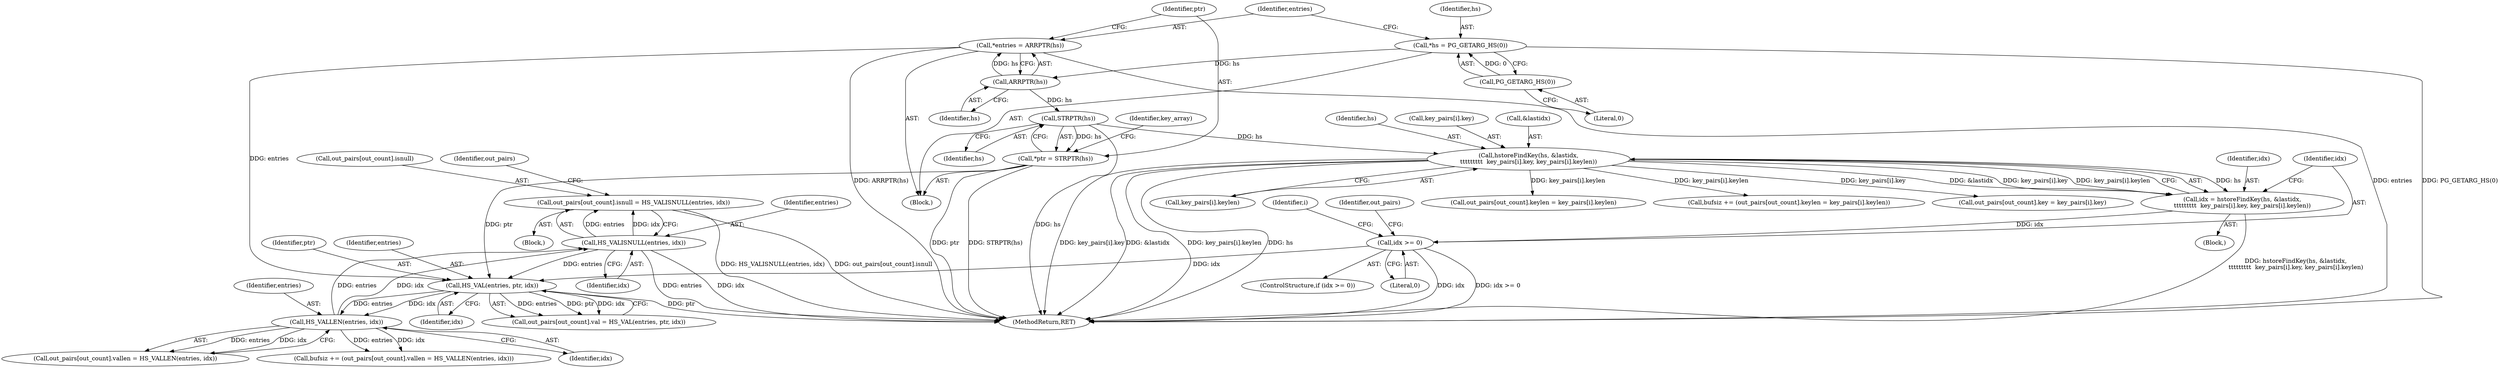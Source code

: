 digraph "0_postgres_31400a673325147e1205326008e32135a78b4d8a_4@array" {
"1000246" [label="(Call,out_pairs[out_count].isnull = HS_VALISNULL(entries, idx))"];
"1000252" [label="(Call,HS_VALISNULL(entries, idx))"];
"1000243" [label="(Call,HS_VALLEN(entries, idx))"];
"1000231" [label="(Call,HS_VAL(entries, ptr, idx))"];
"1000112" [label="(Call,*entries = ARRPTR(hs))"];
"1000114" [label="(Call,ARRPTR(hs))"];
"1000107" [label="(Call,*hs = PG_GETARG_HS(0))"];
"1000109" [label="(Call,PG_GETARG_HS(0))"];
"1000117" [label="(Call,*ptr = STRPTR(hs))"];
"1000119" [label="(Call,STRPTR(hs))"];
"1000197" [label="(Call,idx >= 0)"];
"1000180" [label="(Call,idx = hstoreFindKey(hs, &lastidx,\n\t\t\t\t\t\t\t\t\t  key_pairs[i].key, key_pairs[i].keylen))"];
"1000182" [label="(Call,hstoreFindKey(hs, &lastidx,\n\t\t\t\t\t\t\t\t\t  key_pairs[i].key, key_pairs[i].keylen))"];
"1000258" [label="(Identifier,out_pairs)"];
"1000246" [label="(Call,out_pairs[out_count].isnull = HS_VALISNULL(entries, idx))"];
"1000110" [label="(Literal,0)"];
"1000177" [label="(Identifier,i)"];
"1000233" [label="(Identifier,ptr)"];
"1000117" [label="(Call,*ptr = STRPTR(hs))"];
"1000109" [label="(Call,PG_GETARG_HS(0))"];
"1000181" [label="(Identifier,idx)"];
"1000237" [label="(Call,out_pairs[out_count].vallen = HS_VALLEN(entries, idx))"];
"1000113" [label="(Identifier,entries)"];
"1000231" [label="(Call,HS_VAL(entries, ptr, idx))"];
"1000112" [label="(Call,*entries = ARRPTR(hs))"];
"1000119" [label="(Call,STRPTR(hs))"];
"1000243" [label="(Call,HS_VALLEN(entries, idx))"];
"1000183" [label="(Identifier,hs)"];
"1000212" [label="(Call,bufsiz += (out_pairs[out_count].keylen = key_pairs[i].keylen))"];
"1000204" [label="(Identifier,out_pairs)"];
"1000114" [label="(Call,ARRPTR(hs))"];
"1000118" [label="(Identifier,ptr)"];
"1000201" [label="(Call,out_pairs[out_count].key = key_pairs[i].key)"];
"1000197" [label="(Call,idx >= 0)"];
"1000272" [label="(MethodReturn,RET)"];
"1000196" [label="(ControlStructure,if (idx >= 0))"];
"1000235" [label="(Call,bufsiz += (out_pairs[out_count].vallen = HS_VALLEN(entries, idx)))"];
"1000186" [label="(Call,key_pairs[i].key)"];
"1000245" [label="(Identifier,idx)"];
"1000199" [label="(Literal,0)"];
"1000247" [label="(Call,out_pairs[out_count].isnull)"];
"1000254" [label="(Identifier,idx)"];
"1000225" [label="(Call,out_pairs[out_count].val = HS_VAL(entries, ptr, idx))"];
"1000253" [label="(Identifier,entries)"];
"1000182" [label="(Call,hstoreFindKey(hs, &lastidx,\n\t\t\t\t\t\t\t\t\t  key_pairs[i].key, key_pairs[i].keylen))"];
"1000198" [label="(Identifier,idx)"];
"1000234" [label="(Identifier,idx)"];
"1000191" [label="(Call,key_pairs[i].keylen)"];
"1000200" [label="(Block,)"];
"1000107" [label="(Call,*hs = PG_GETARG_HS(0))"];
"1000178" [label="(Block,)"];
"1000214" [label="(Call,out_pairs[out_count].keylen = key_pairs[i].keylen)"];
"1000108" [label="(Identifier,hs)"];
"1000120" [label="(Identifier,hs)"];
"1000123" [label="(Identifier,key_array)"];
"1000180" [label="(Call,idx = hstoreFindKey(hs, &lastidx,\n\t\t\t\t\t\t\t\t\t  key_pairs[i].key, key_pairs[i].keylen))"];
"1000232" [label="(Identifier,entries)"];
"1000105" [label="(Block,)"];
"1000244" [label="(Identifier,entries)"];
"1000252" [label="(Call,HS_VALISNULL(entries, idx))"];
"1000115" [label="(Identifier,hs)"];
"1000184" [label="(Call,&lastidx)"];
"1000246" -> "1000200"  [label="AST: "];
"1000246" -> "1000252"  [label="CFG: "];
"1000247" -> "1000246"  [label="AST: "];
"1000252" -> "1000246"  [label="AST: "];
"1000258" -> "1000246"  [label="CFG: "];
"1000246" -> "1000272"  [label="DDG: HS_VALISNULL(entries, idx)"];
"1000246" -> "1000272"  [label="DDG: out_pairs[out_count].isnull"];
"1000252" -> "1000246"  [label="DDG: entries"];
"1000252" -> "1000246"  [label="DDG: idx"];
"1000252" -> "1000254"  [label="CFG: "];
"1000253" -> "1000252"  [label="AST: "];
"1000254" -> "1000252"  [label="AST: "];
"1000252" -> "1000272"  [label="DDG: entries"];
"1000252" -> "1000272"  [label="DDG: idx"];
"1000252" -> "1000231"  [label="DDG: entries"];
"1000243" -> "1000252"  [label="DDG: entries"];
"1000243" -> "1000252"  [label="DDG: idx"];
"1000243" -> "1000237"  [label="AST: "];
"1000243" -> "1000245"  [label="CFG: "];
"1000244" -> "1000243"  [label="AST: "];
"1000245" -> "1000243"  [label="AST: "];
"1000237" -> "1000243"  [label="CFG: "];
"1000243" -> "1000235"  [label="DDG: entries"];
"1000243" -> "1000235"  [label="DDG: idx"];
"1000243" -> "1000237"  [label="DDG: entries"];
"1000243" -> "1000237"  [label="DDG: idx"];
"1000231" -> "1000243"  [label="DDG: entries"];
"1000231" -> "1000243"  [label="DDG: idx"];
"1000231" -> "1000225"  [label="AST: "];
"1000231" -> "1000234"  [label="CFG: "];
"1000232" -> "1000231"  [label="AST: "];
"1000233" -> "1000231"  [label="AST: "];
"1000234" -> "1000231"  [label="AST: "];
"1000225" -> "1000231"  [label="CFG: "];
"1000231" -> "1000272"  [label="DDG: ptr"];
"1000231" -> "1000225"  [label="DDG: entries"];
"1000231" -> "1000225"  [label="DDG: ptr"];
"1000231" -> "1000225"  [label="DDG: idx"];
"1000112" -> "1000231"  [label="DDG: entries"];
"1000117" -> "1000231"  [label="DDG: ptr"];
"1000197" -> "1000231"  [label="DDG: idx"];
"1000112" -> "1000105"  [label="AST: "];
"1000112" -> "1000114"  [label="CFG: "];
"1000113" -> "1000112"  [label="AST: "];
"1000114" -> "1000112"  [label="AST: "];
"1000118" -> "1000112"  [label="CFG: "];
"1000112" -> "1000272"  [label="DDG: ARRPTR(hs)"];
"1000112" -> "1000272"  [label="DDG: entries"];
"1000114" -> "1000112"  [label="DDG: hs"];
"1000114" -> "1000115"  [label="CFG: "];
"1000115" -> "1000114"  [label="AST: "];
"1000107" -> "1000114"  [label="DDG: hs"];
"1000114" -> "1000119"  [label="DDG: hs"];
"1000107" -> "1000105"  [label="AST: "];
"1000107" -> "1000109"  [label="CFG: "];
"1000108" -> "1000107"  [label="AST: "];
"1000109" -> "1000107"  [label="AST: "];
"1000113" -> "1000107"  [label="CFG: "];
"1000107" -> "1000272"  [label="DDG: PG_GETARG_HS(0)"];
"1000109" -> "1000107"  [label="DDG: 0"];
"1000109" -> "1000110"  [label="CFG: "];
"1000110" -> "1000109"  [label="AST: "];
"1000117" -> "1000105"  [label="AST: "];
"1000117" -> "1000119"  [label="CFG: "];
"1000118" -> "1000117"  [label="AST: "];
"1000119" -> "1000117"  [label="AST: "];
"1000123" -> "1000117"  [label="CFG: "];
"1000117" -> "1000272"  [label="DDG: ptr"];
"1000117" -> "1000272"  [label="DDG: STRPTR(hs)"];
"1000119" -> "1000117"  [label="DDG: hs"];
"1000119" -> "1000120"  [label="CFG: "];
"1000120" -> "1000119"  [label="AST: "];
"1000119" -> "1000272"  [label="DDG: hs"];
"1000119" -> "1000182"  [label="DDG: hs"];
"1000197" -> "1000196"  [label="AST: "];
"1000197" -> "1000199"  [label="CFG: "];
"1000198" -> "1000197"  [label="AST: "];
"1000199" -> "1000197"  [label="AST: "];
"1000204" -> "1000197"  [label="CFG: "];
"1000177" -> "1000197"  [label="CFG: "];
"1000197" -> "1000272"  [label="DDG: idx >= 0"];
"1000197" -> "1000272"  [label="DDG: idx"];
"1000180" -> "1000197"  [label="DDG: idx"];
"1000180" -> "1000178"  [label="AST: "];
"1000180" -> "1000182"  [label="CFG: "];
"1000181" -> "1000180"  [label="AST: "];
"1000182" -> "1000180"  [label="AST: "];
"1000198" -> "1000180"  [label="CFG: "];
"1000180" -> "1000272"  [label="DDG: hstoreFindKey(hs, &lastidx,\n\t\t\t\t\t\t\t\t\t  key_pairs[i].key, key_pairs[i].keylen)"];
"1000182" -> "1000180"  [label="DDG: hs"];
"1000182" -> "1000180"  [label="DDG: &lastidx"];
"1000182" -> "1000180"  [label="DDG: key_pairs[i].key"];
"1000182" -> "1000180"  [label="DDG: key_pairs[i].keylen"];
"1000182" -> "1000191"  [label="CFG: "];
"1000183" -> "1000182"  [label="AST: "];
"1000184" -> "1000182"  [label="AST: "];
"1000186" -> "1000182"  [label="AST: "];
"1000191" -> "1000182"  [label="AST: "];
"1000182" -> "1000272"  [label="DDG: key_pairs[i].key"];
"1000182" -> "1000272"  [label="DDG: &lastidx"];
"1000182" -> "1000272"  [label="DDG: key_pairs[i].keylen"];
"1000182" -> "1000272"  [label="DDG: hs"];
"1000182" -> "1000201"  [label="DDG: key_pairs[i].key"];
"1000182" -> "1000212"  [label="DDG: key_pairs[i].keylen"];
"1000182" -> "1000214"  [label="DDG: key_pairs[i].keylen"];
}
